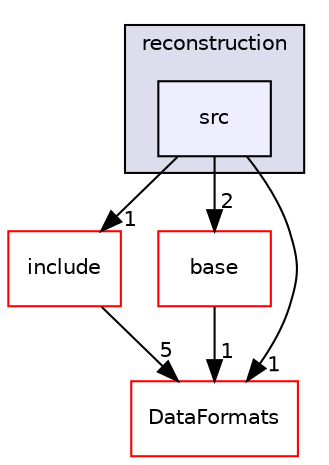 digraph "/home/travis/build/AliceO2Group/AliceO2/Detectors/ITSMFT/MFT/reconstruction/src" {
  bgcolor=transparent;
  compound=true
  node [ fontsize="10", fontname="Helvetica"];
  edge [ labelfontsize="10", labelfontname="Helvetica"];
  subgraph clusterdir_3d8e691f27a9a1a3f5b37028248bc44b {
    graph [ bgcolor="#ddddee", pencolor="black", label="reconstruction" fontname="Helvetica", fontsize="10", URL="dir_3d8e691f27a9a1a3f5b37028248bc44b.html"]
  dir_483c4f61a36a1bf308f0df7141e48e27 [shape=box, label="src", style="filled", fillcolor="#eeeeff", pencolor="black", URL="dir_483c4f61a36a1bf308f0df7141e48e27.html"];
  }
  dir_a5377c1b7cc3cb8f35997e73e566fda2 [shape=box label="include" color="red" URL="dir_a5377c1b7cc3cb8f35997e73e566fda2.html"];
  dir_7e732ae97f4f941436b6909b27d4da36 [shape=box label="base" color="red" URL="dir_7e732ae97f4f941436b6909b27d4da36.html"];
  dir_2171f7ec022c5423887b07c69b2f5b48 [shape=box label="DataFormats" color="red" URL="dir_2171f7ec022c5423887b07c69b2f5b48.html"];
  dir_a5377c1b7cc3cb8f35997e73e566fda2->dir_2171f7ec022c5423887b07c69b2f5b48 [headlabel="5", labeldistance=1.5 headhref="dir_000548_000090.html"];
  dir_483c4f61a36a1bf308f0df7141e48e27->dir_a5377c1b7cc3cb8f35997e73e566fda2 [headlabel="1", labeldistance=1.5 headhref="dir_000551_000548.html"];
  dir_483c4f61a36a1bf308f0df7141e48e27->dir_7e732ae97f4f941436b6909b27d4da36 [headlabel="2", labeldistance=1.5 headhref="dir_000551_000185.html"];
  dir_483c4f61a36a1bf308f0df7141e48e27->dir_2171f7ec022c5423887b07c69b2f5b48 [headlabel="1", labeldistance=1.5 headhref="dir_000551_000090.html"];
  dir_7e732ae97f4f941436b6909b27d4da36->dir_2171f7ec022c5423887b07c69b2f5b48 [headlabel="1", labeldistance=1.5 headhref="dir_000185_000090.html"];
}
